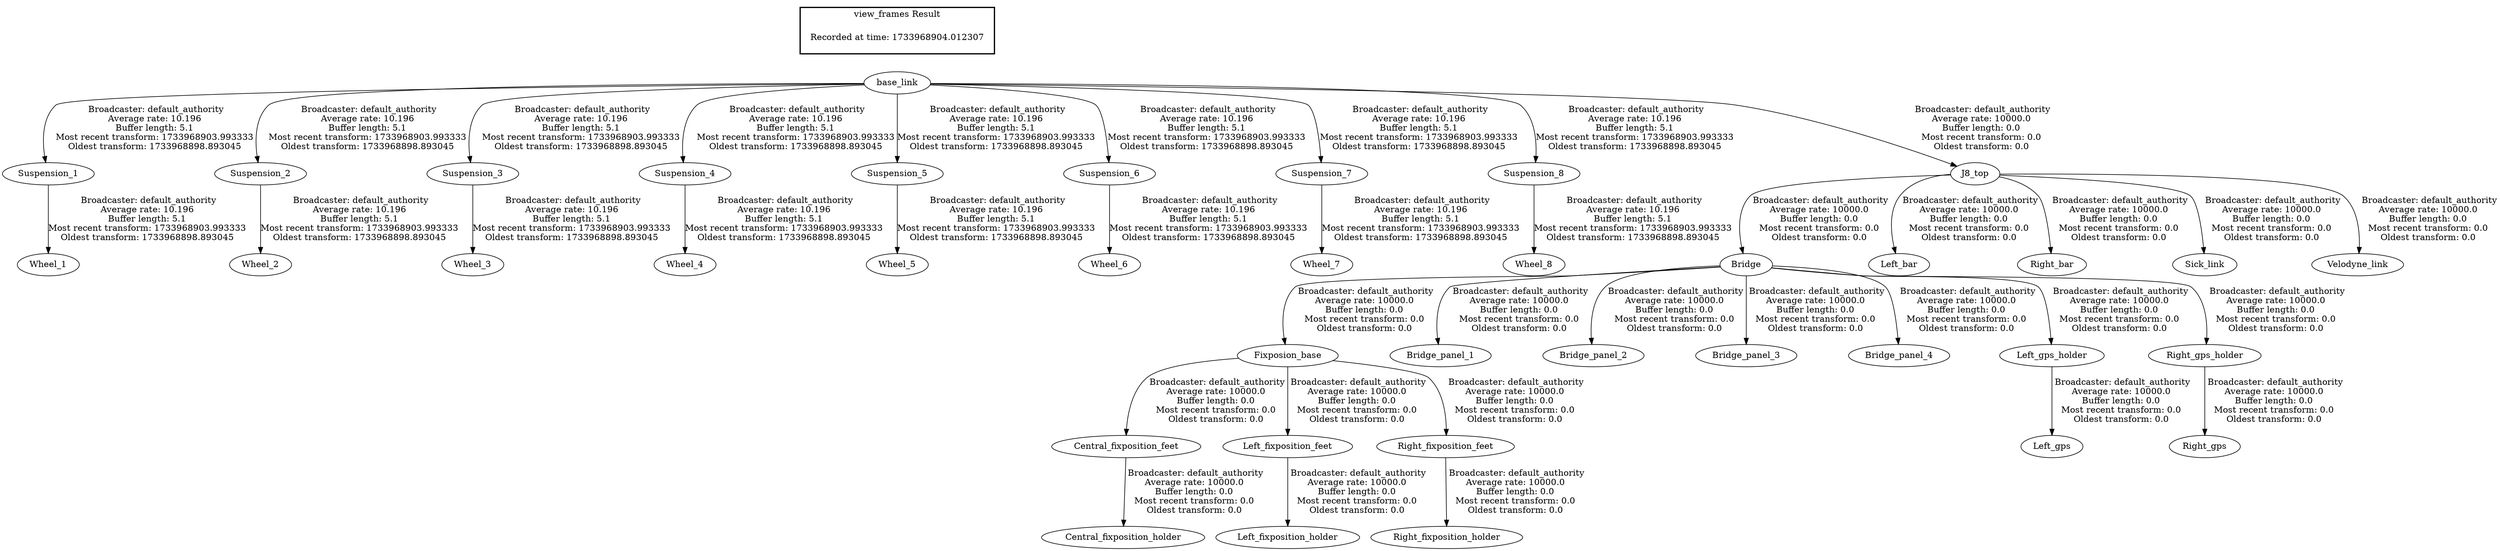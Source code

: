 digraph G {
"Suspension_1" -> "Wheel_1"[label=" Broadcaster: default_authority\nAverage rate: 10.196\nBuffer length: 5.1\nMost recent transform: 1733968903.993333\nOldest transform: 1733968898.893045\n"];
"base_link" -> "Suspension_1"[label=" Broadcaster: default_authority\nAverage rate: 10.196\nBuffer length: 5.1\nMost recent transform: 1733968903.993333\nOldest transform: 1733968898.893045\n"];
"Suspension_2" -> "Wheel_2"[label=" Broadcaster: default_authority\nAverage rate: 10.196\nBuffer length: 5.1\nMost recent transform: 1733968903.993333\nOldest transform: 1733968898.893045\n"];
"base_link" -> "Suspension_2"[label=" Broadcaster: default_authority\nAverage rate: 10.196\nBuffer length: 5.1\nMost recent transform: 1733968903.993333\nOldest transform: 1733968898.893045\n"];
"Suspension_3" -> "Wheel_3"[label=" Broadcaster: default_authority\nAverage rate: 10.196\nBuffer length: 5.1\nMost recent transform: 1733968903.993333\nOldest transform: 1733968898.893045\n"];
"base_link" -> "Suspension_3"[label=" Broadcaster: default_authority\nAverage rate: 10.196\nBuffer length: 5.1\nMost recent transform: 1733968903.993333\nOldest transform: 1733968898.893045\n"];
"Suspension_4" -> "Wheel_4"[label=" Broadcaster: default_authority\nAverage rate: 10.196\nBuffer length: 5.1\nMost recent transform: 1733968903.993333\nOldest transform: 1733968898.893045\n"];
"base_link" -> "Suspension_4"[label=" Broadcaster: default_authority\nAverage rate: 10.196\nBuffer length: 5.1\nMost recent transform: 1733968903.993333\nOldest transform: 1733968898.893045\n"];
"Suspension_5" -> "Wheel_5"[label=" Broadcaster: default_authority\nAverage rate: 10.196\nBuffer length: 5.1\nMost recent transform: 1733968903.993333\nOldest transform: 1733968898.893045\n"];
"base_link" -> "Suspension_5"[label=" Broadcaster: default_authority\nAverage rate: 10.196\nBuffer length: 5.1\nMost recent transform: 1733968903.993333\nOldest transform: 1733968898.893045\n"];
"Suspension_6" -> "Wheel_6"[label=" Broadcaster: default_authority\nAverage rate: 10.196\nBuffer length: 5.1\nMost recent transform: 1733968903.993333\nOldest transform: 1733968898.893045\n"];
"base_link" -> "Suspension_6"[label=" Broadcaster: default_authority\nAverage rate: 10.196\nBuffer length: 5.1\nMost recent transform: 1733968903.993333\nOldest transform: 1733968898.893045\n"];
"Suspension_7" -> "Wheel_7"[label=" Broadcaster: default_authority\nAverage rate: 10.196\nBuffer length: 5.1\nMost recent transform: 1733968903.993333\nOldest transform: 1733968898.893045\n"];
"base_link" -> "Suspension_7"[label=" Broadcaster: default_authority\nAverage rate: 10.196\nBuffer length: 5.1\nMost recent transform: 1733968903.993333\nOldest transform: 1733968898.893045\n"];
"Suspension_8" -> "Wheel_8"[label=" Broadcaster: default_authority\nAverage rate: 10.196\nBuffer length: 5.1\nMost recent transform: 1733968903.993333\nOldest transform: 1733968898.893045\n"];
"base_link" -> "Suspension_8"[label=" Broadcaster: default_authority\nAverage rate: 10.196\nBuffer length: 5.1\nMost recent transform: 1733968903.993333\nOldest transform: 1733968898.893045\n"];
"Bridge" -> "Fixposion_base"[label=" Broadcaster: default_authority\nAverage rate: 10000.0\nBuffer length: 0.0\nMost recent transform: 0.0\nOldest transform: 0.0\n"];
"J8_top" -> "Bridge"[label=" Broadcaster: default_authority\nAverage rate: 10000.0\nBuffer length: 0.0\nMost recent transform: 0.0\nOldest transform: 0.0\n"];
"Bridge" -> "Bridge_panel_1"[label=" Broadcaster: default_authority\nAverage rate: 10000.0\nBuffer length: 0.0\nMost recent transform: 0.0\nOldest transform: 0.0\n"];
"Bridge" -> "Bridge_panel_2"[label=" Broadcaster: default_authority\nAverage rate: 10000.0\nBuffer length: 0.0\nMost recent transform: 0.0\nOldest transform: 0.0\n"];
"Bridge" -> "Bridge_panel_3"[label=" Broadcaster: default_authority\nAverage rate: 10000.0\nBuffer length: 0.0\nMost recent transform: 0.0\nOldest transform: 0.0\n"];
"Bridge" -> "Bridge_panel_4"[label=" Broadcaster: default_authority\nAverage rate: 10000.0\nBuffer length: 0.0\nMost recent transform: 0.0\nOldest transform: 0.0\n"];
"Fixposion_base" -> "Central_fixposition_feet"[label=" Broadcaster: default_authority\nAverage rate: 10000.0\nBuffer length: 0.0\nMost recent transform: 0.0\nOldest transform: 0.0\n"];
"Central_fixposition_feet" -> "Central_fixposition_holder"[label=" Broadcaster: default_authority\nAverage rate: 10000.0\nBuffer length: 0.0\nMost recent transform: 0.0\nOldest transform: 0.0\n"];
"J8_top" -> "Left_bar"[label=" Broadcaster: default_authority\nAverage rate: 10000.0\nBuffer length: 0.0\nMost recent transform: 0.0\nOldest transform: 0.0\n"];
"base_link" -> "J8_top"[label=" Broadcaster: default_authority\nAverage rate: 10000.0\nBuffer length: 0.0\nMost recent transform: 0.0\nOldest transform: 0.0\n"];
"Fixposion_base" -> "Left_fixposition_feet"[label=" Broadcaster: default_authority\nAverage rate: 10000.0\nBuffer length: 0.0\nMost recent transform: 0.0\nOldest transform: 0.0\n"];
"Left_fixposition_feet" -> "Left_fixposition_holder"[label=" Broadcaster: default_authority\nAverage rate: 10000.0\nBuffer length: 0.0\nMost recent transform: 0.0\nOldest transform: 0.0\n"];
"Bridge" -> "Left_gps_holder"[label=" Broadcaster: default_authority\nAverage rate: 10000.0\nBuffer length: 0.0\nMost recent transform: 0.0\nOldest transform: 0.0\n"];
"Left_gps_holder" -> "Left_gps"[label=" Broadcaster: default_authority\nAverage rate: 10000.0\nBuffer length: 0.0\nMost recent transform: 0.0\nOldest transform: 0.0\n"];
"J8_top" -> "Right_bar"[label=" Broadcaster: default_authority\nAverage rate: 10000.0\nBuffer length: 0.0\nMost recent transform: 0.0\nOldest transform: 0.0\n"];
"Fixposion_base" -> "Right_fixposition_feet"[label=" Broadcaster: default_authority\nAverage rate: 10000.0\nBuffer length: 0.0\nMost recent transform: 0.0\nOldest transform: 0.0\n"];
"Right_fixposition_feet" -> "Right_fixposition_holder"[label=" Broadcaster: default_authority\nAverage rate: 10000.0\nBuffer length: 0.0\nMost recent transform: 0.0\nOldest transform: 0.0\n"];
"Bridge" -> "Right_gps_holder"[label=" Broadcaster: default_authority\nAverage rate: 10000.0\nBuffer length: 0.0\nMost recent transform: 0.0\nOldest transform: 0.0\n"];
"Right_gps_holder" -> "Right_gps"[label=" Broadcaster: default_authority\nAverage rate: 10000.0\nBuffer length: 0.0\nMost recent transform: 0.0\nOldest transform: 0.0\n"];
"J8_top" -> "Sick_link"[label=" Broadcaster: default_authority\nAverage rate: 10000.0\nBuffer length: 0.0\nMost recent transform: 0.0\nOldest transform: 0.0\n"];
"J8_top" -> "Velodyne_link"[label=" Broadcaster: default_authority\nAverage rate: 10000.0\nBuffer length: 0.0\nMost recent transform: 0.0\nOldest transform: 0.0\n"];
edge [style=invis];
 subgraph cluster_legend { style=bold; color=black; label ="view_frames Result";
"Recorded at time: 1733968904.012307"[ shape=plaintext ] ;
}->"base_link";
}